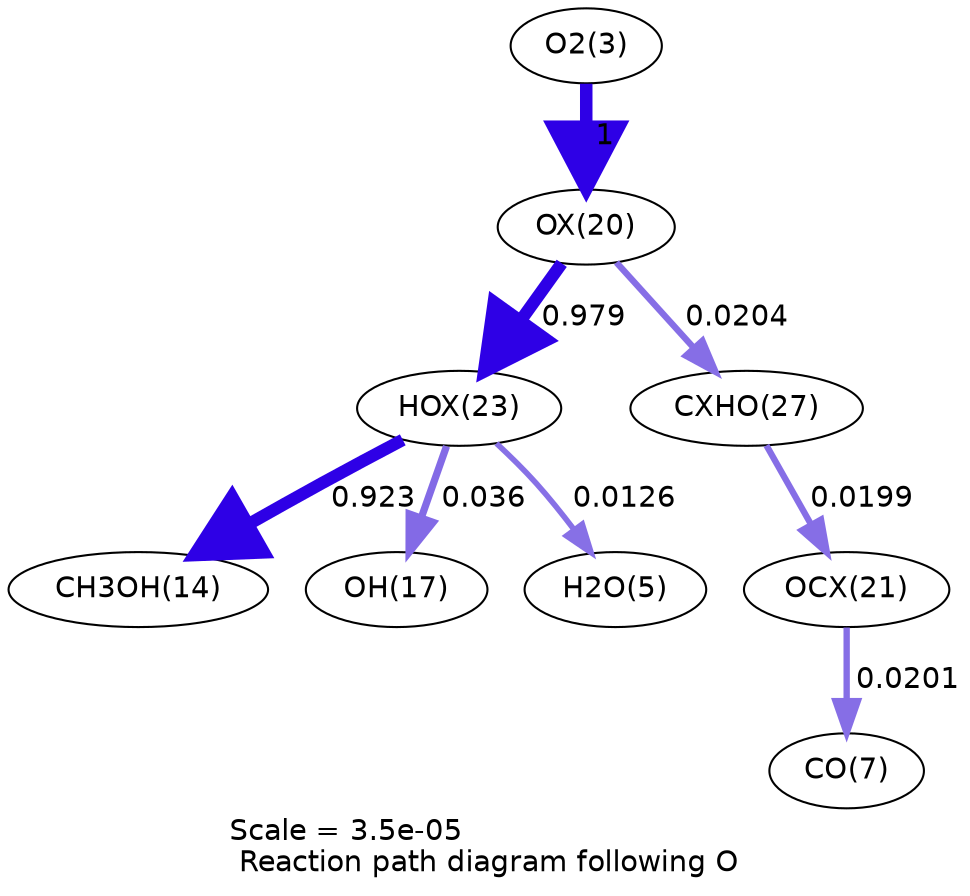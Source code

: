 digraph reaction_paths {
center=1;
s5 -> s33[fontname="Helvetica", penwidth=6, arrowsize=3, color="0.7, 1.5, 0.9"
, label=" 1"];
s33 -> s36[fontname="Helvetica", penwidth=5.98, arrowsize=2.99, color="0.7, 1.48, 0.9"
, label=" 0.979"];
s33 -> s39[fontname="Helvetica", penwidth=3.06, arrowsize=1.53, color="0.7, 0.52, 0.9"
, label=" 0.0204"];
s36 -> s16[fontname="Helvetica", penwidth=5.94, arrowsize=2.97, color="0.7, 1.42, 0.9"
, label=" 0.923"];
s36 -> s19[fontname="Helvetica", penwidth=3.49, arrowsize=1.74, color="0.7, 0.536, 0.9"
, label=" 0.036"];
s36 -> s7[fontname="Helvetica", penwidth=2.7, arrowsize=1.35, color="0.7, 0.513, 0.9"
, label=" 0.0126"];
s39 -> s34[fontname="Helvetica", penwidth=3.04, arrowsize=1.52, color="0.7, 0.52, 0.9"
, label=" 0.0199"];
s34 -> s9[fontname="Helvetica", penwidth=3.05, arrowsize=1.53, color="0.7, 0.52, 0.9"
, label=" 0.0201"];
s5 [ fontname="Helvetica", label="O2(3)"];
s7 [ fontname="Helvetica", label="H2O(5)"];
s9 [ fontname="Helvetica", label="CO(7)"];
s16 [ fontname="Helvetica", label="CH3OH(14)"];
s19 [ fontname="Helvetica", label="OH(17)"];
s33 [ fontname="Helvetica", label="OX(20)"];
s34 [ fontname="Helvetica", label="OCX(21)"];
s36 [ fontname="Helvetica", label="HOX(23)"];
s39 [ fontname="Helvetica", label="CXHO(27)"];
 label = "Scale = 3.5e-05\l Reaction path diagram following O";
 fontname = "Helvetica";
}
